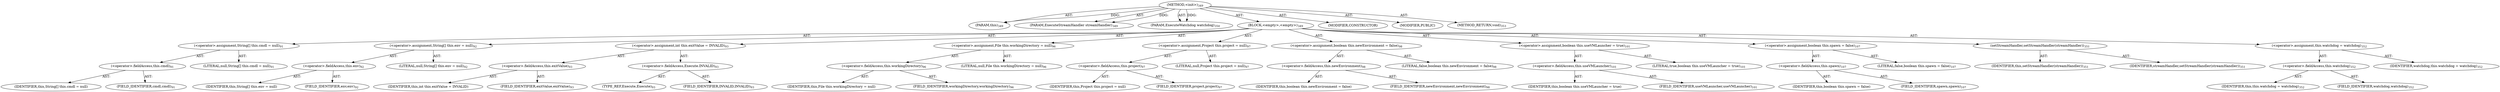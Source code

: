 digraph "&lt;init&gt;" {  
"111669149702" [label = <(METHOD,&lt;init&gt;)<SUB>349</SUB>> ]
"115964117022" [label = <(PARAM,this)<SUB>349</SUB>> ]
"115964117026" [label = <(PARAM,ExecuteStreamHandler streamHandler)<SUB>349</SUB>> ]
"115964117027" [label = <(PARAM,ExecuteWatchdog watchdog)<SUB>350</SUB>> ]
"25769803822" [label = <(BLOCK,&lt;empty&gt;,&lt;empty&gt;)<SUB>349</SUB>> ]
"30064771187" [label = <(&lt;operator&gt;.assignment,String[] this.cmdl = null)<SUB>91</SUB>> ]
"30064771188" [label = <(&lt;operator&gt;.fieldAccess,this.cmdl)<SUB>91</SUB>> ]
"68719476861" [label = <(IDENTIFIER,this,String[] this.cmdl = null)> ]
"55834574859" [label = <(FIELD_IDENTIFIER,cmdl,cmdl)<SUB>91</SUB>> ]
"90194313264" [label = <(LITERAL,null,String[] this.cmdl = null)<SUB>91</SUB>> ]
"30064771189" [label = <(&lt;operator&gt;.assignment,String[] this.env = null)<SUB>92</SUB>> ]
"30064771190" [label = <(&lt;operator&gt;.fieldAccess,this.env)<SUB>92</SUB>> ]
"68719476862" [label = <(IDENTIFIER,this,String[] this.env = null)> ]
"55834574860" [label = <(FIELD_IDENTIFIER,env,env)<SUB>92</SUB>> ]
"90194313265" [label = <(LITERAL,null,String[] this.env = null)<SUB>92</SUB>> ]
"30064771191" [label = <(&lt;operator&gt;.assignment,int this.exitValue = INVALID)<SUB>93</SUB>> ]
"30064771192" [label = <(&lt;operator&gt;.fieldAccess,this.exitValue)<SUB>93</SUB>> ]
"68719476863" [label = <(IDENTIFIER,this,int this.exitValue = INVALID)> ]
"55834574861" [label = <(FIELD_IDENTIFIER,exitValue,exitValue)<SUB>93</SUB>> ]
"30064771193" [label = <(&lt;operator&gt;.fieldAccess,Execute.INVALID)<SUB>93</SUB>> ]
"180388626442" [label = <(TYPE_REF,Execute,Execute)<SUB>93</SUB>> ]
"55834574862" [label = <(FIELD_IDENTIFIER,INVALID,INVALID)<SUB>93</SUB>> ]
"30064771194" [label = <(&lt;operator&gt;.assignment,File this.workingDirectory = null)<SUB>96</SUB>> ]
"30064771195" [label = <(&lt;operator&gt;.fieldAccess,this.workingDirectory)<SUB>96</SUB>> ]
"68719476864" [label = <(IDENTIFIER,this,File this.workingDirectory = null)> ]
"55834574863" [label = <(FIELD_IDENTIFIER,workingDirectory,workingDirectory)<SUB>96</SUB>> ]
"90194313266" [label = <(LITERAL,null,File this.workingDirectory = null)<SUB>96</SUB>> ]
"30064771196" [label = <(&lt;operator&gt;.assignment,Project this.project = null)<SUB>97</SUB>> ]
"30064771197" [label = <(&lt;operator&gt;.fieldAccess,this.project)<SUB>97</SUB>> ]
"68719476865" [label = <(IDENTIFIER,this,Project this.project = null)> ]
"55834574864" [label = <(FIELD_IDENTIFIER,project,project)<SUB>97</SUB>> ]
"90194313267" [label = <(LITERAL,null,Project this.project = null)<SUB>97</SUB>> ]
"30064771198" [label = <(&lt;operator&gt;.assignment,boolean this.newEnvironment = false)<SUB>98</SUB>> ]
"30064771199" [label = <(&lt;operator&gt;.fieldAccess,this.newEnvironment)<SUB>98</SUB>> ]
"68719476866" [label = <(IDENTIFIER,this,boolean this.newEnvironment = false)> ]
"55834574865" [label = <(FIELD_IDENTIFIER,newEnvironment,newEnvironment)<SUB>98</SUB>> ]
"90194313268" [label = <(LITERAL,false,boolean this.newEnvironment = false)<SUB>98</SUB>> ]
"30064771200" [label = <(&lt;operator&gt;.assignment,boolean this.useVMLauncher = true)<SUB>101</SUB>> ]
"30064771201" [label = <(&lt;operator&gt;.fieldAccess,this.useVMLauncher)<SUB>101</SUB>> ]
"68719476867" [label = <(IDENTIFIER,this,boolean this.useVMLauncher = true)> ]
"55834574866" [label = <(FIELD_IDENTIFIER,useVMLauncher,useVMLauncher)<SUB>101</SUB>> ]
"90194313269" [label = <(LITERAL,true,boolean this.useVMLauncher = true)<SUB>101</SUB>> ]
"30064771202" [label = <(&lt;operator&gt;.assignment,boolean this.spawn = false)<SUB>107</SUB>> ]
"30064771203" [label = <(&lt;operator&gt;.fieldAccess,this.spawn)<SUB>107</SUB>> ]
"68719476868" [label = <(IDENTIFIER,this,boolean this.spawn = false)> ]
"55834574867" [label = <(FIELD_IDENTIFIER,spawn,spawn)<SUB>107</SUB>> ]
"90194313270" [label = <(LITERAL,false,boolean this.spawn = false)<SUB>107</SUB>> ]
"30064771204" [label = <(setStreamHandler,setStreamHandler(streamHandler))<SUB>351</SUB>> ]
"68719476777" [label = <(IDENTIFIER,this,setStreamHandler(streamHandler))<SUB>351</SUB>> ]
"68719476869" [label = <(IDENTIFIER,streamHandler,setStreamHandler(streamHandler))<SUB>351</SUB>> ]
"30064771205" [label = <(&lt;operator&gt;.assignment,this.watchdog = watchdog)<SUB>352</SUB>> ]
"30064771206" [label = <(&lt;operator&gt;.fieldAccess,this.watchdog)<SUB>352</SUB>> ]
"68719476778" [label = <(IDENTIFIER,this,this.watchdog = watchdog)<SUB>352</SUB>> ]
"55834574868" [label = <(FIELD_IDENTIFIER,watchdog,watchdog)<SUB>352</SUB>> ]
"68719476870" [label = <(IDENTIFIER,watchdog,this.watchdog = watchdog)<SUB>352</SUB>> ]
"133143986210" [label = <(MODIFIER,CONSTRUCTOR)> ]
"133143986211" [label = <(MODIFIER,PUBLIC)> ]
"128849018886" [label = <(METHOD_RETURN,void)<SUB>353</SUB>> ]
  "111669149702" -> "115964117022"  [ label = "AST: "] 
  "111669149702" -> "115964117026"  [ label = "AST: "] 
  "111669149702" -> "115964117027"  [ label = "AST: "] 
  "111669149702" -> "25769803822"  [ label = "AST: "] 
  "111669149702" -> "133143986210"  [ label = "AST: "] 
  "111669149702" -> "133143986211"  [ label = "AST: "] 
  "111669149702" -> "128849018886"  [ label = "AST: "] 
  "25769803822" -> "30064771187"  [ label = "AST: "] 
  "25769803822" -> "30064771189"  [ label = "AST: "] 
  "25769803822" -> "30064771191"  [ label = "AST: "] 
  "25769803822" -> "30064771194"  [ label = "AST: "] 
  "25769803822" -> "30064771196"  [ label = "AST: "] 
  "25769803822" -> "30064771198"  [ label = "AST: "] 
  "25769803822" -> "30064771200"  [ label = "AST: "] 
  "25769803822" -> "30064771202"  [ label = "AST: "] 
  "25769803822" -> "30064771204"  [ label = "AST: "] 
  "25769803822" -> "30064771205"  [ label = "AST: "] 
  "30064771187" -> "30064771188"  [ label = "AST: "] 
  "30064771187" -> "90194313264"  [ label = "AST: "] 
  "30064771188" -> "68719476861"  [ label = "AST: "] 
  "30064771188" -> "55834574859"  [ label = "AST: "] 
  "30064771189" -> "30064771190"  [ label = "AST: "] 
  "30064771189" -> "90194313265"  [ label = "AST: "] 
  "30064771190" -> "68719476862"  [ label = "AST: "] 
  "30064771190" -> "55834574860"  [ label = "AST: "] 
  "30064771191" -> "30064771192"  [ label = "AST: "] 
  "30064771191" -> "30064771193"  [ label = "AST: "] 
  "30064771192" -> "68719476863"  [ label = "AST: "] 
  "30064771192" -> "55834574861"  [ label = "AST: "] 
  "30064771193" -> "180388626442"  [ label = "AST: "] 
  "30064771193" -> "55834574862"  [ label = "AST: "] 
  "30064771194" -> "30064771195"  [ label = "AST: "] 
  "30064771194" -> "90194313266"  [ label = "AST: "] 
  "30064771195" -> "68719476864"  [ label = "AST: "] 
  "30064771195" -> "55834574863"  [ label = "AST: "] 
  "30064771196" -> "30064771197"  [ label = "AST: "] 
  "30064771196" -> "90194313267"  [ label = "AST: "] 
  "30064771197" -> "68719476865"  [ label = "AST: "] 
  "30064771197" -> "55834574864"  [ label = "AST: "] 
  "30064771198" -> "30064771199"  [ label = "AST: "] 
  "30064771198" -> "90194313268"  [ label = "AST: "] 
  "30064771199" -> "68719476866"  [ label = "AST: "] 
  "30064771199" -> "55834574865"  [ label = "AST: "] 
  "30064771200" -> "30064771201"  [ label = "AST: "] 
  "30064771200" -> "90194313269"  [ label = "AST: "] 
  "30064771201" -> "68719476867"  [ label = "AST: "] 
  "30064771201" -> "55834574866"  [ label = "AST: "] 
  "30064771202" -> "30064771203"  [ label = "AST: "] 
  "30064771202" -> "90194313270"  [ label = "AST: "] 
  "30064771203" -> "68719476868"  [ label = "AST: "] 
  "30064771203" -> "55834574867"  [ label = "AST: "] 
  "30064771204" -> "68719476777"  [ label = "AST: "] 
  "30064771204" -> "68719476869"  [ label = "AST: "] 
  "30064771205" -> "30064771206"  [ label = "AST: "] 
  "30064771205" -> "68719476870"  [ label = "AST: "] 
  "30064771206" -> "68719476778"  [ label = "AST: "] 
  "30064771206" -> "55834574868"  [ label = "AST: "] 
  "111669149702" -> "115964117022"  [ label = "DDG: "] 
  "111669149702" -> "115964117026"  [ label = "DDG: "] 
  "111669149702" -> "115964117027"  [ label = "DDG: "] 
}
